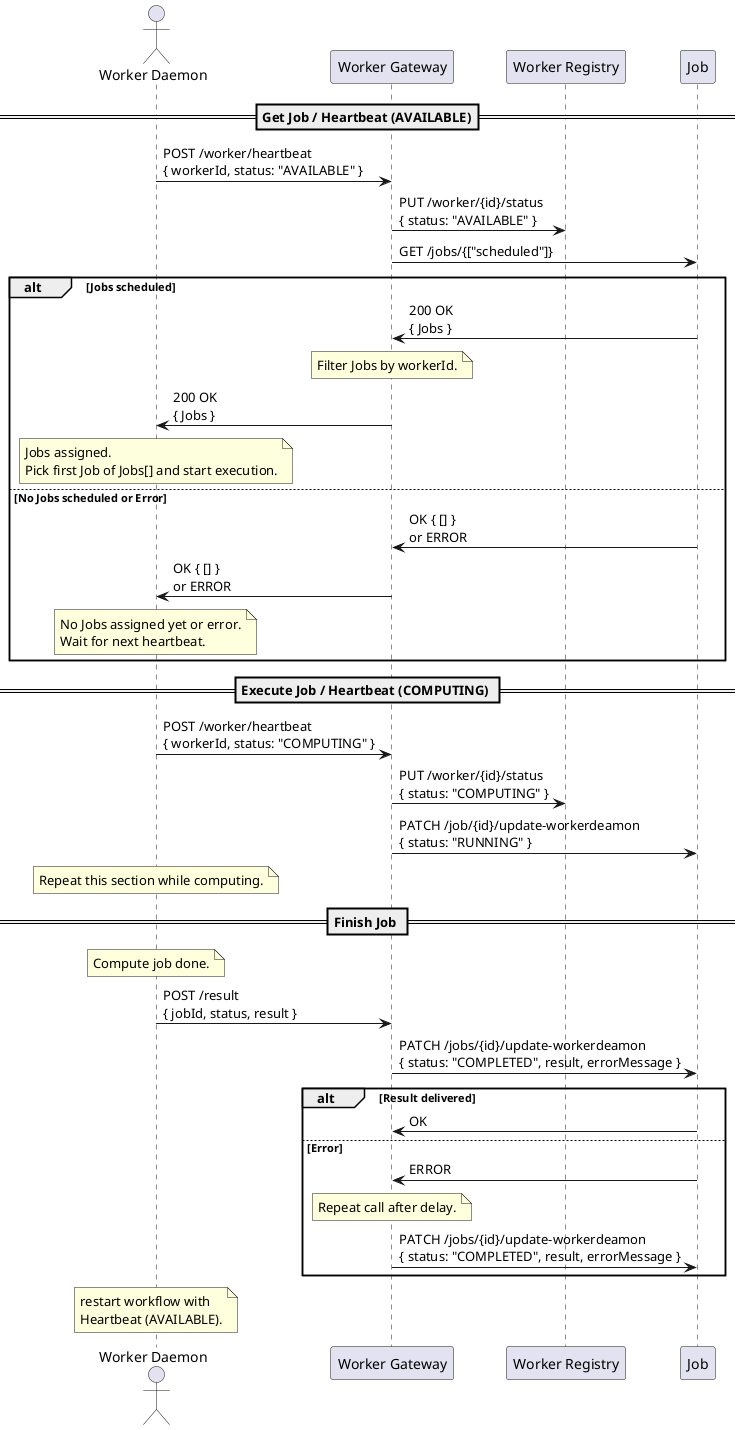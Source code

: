 @startuml run-compute-job

actor "Worker Daemon" as wd
participant "Worker Gateway" as wg
participant "Worker Registry" as wr
participant "Job" as j

== Get Job / Heartbeat (AVAILABLE)==

wd -> wg : POST /worker/heartbeat \n{ workerId, status: "AVAILABLE" } 
wg -> wr : PUT /worker/{id}/status\n{ status: "AVAILABLE" }
wg -> j  : GET /jobs/{["scheduled"]}
alt Jobs scheduled
    j -> wg : 200 OK\n{ Jobs }
        note over wg: Filter Jobs by workerId.
    wg -> wd : 200 OK\n{ Jobs }
    note over wd: Jobs assigned.\nPick first Job of Jobs[] and start execution.

else No Jobs scheduled or Error
    j -> wg : OK { [] }\nor ERROR
    wg -> wd : OK { [] }\nor ERROR
    note over wd: No Jobs assigned yet or error.\nWait for next heartbeat.
    
end

== Execute Job / Heartbeat (COMPUTING) ==

wd -> wg : POST /worker/heartbeat \n{ workerId, status: "COMPUTING" }
wg -> wr : PUT /worker/{id}/status\n{ status: "COMPUTING" }
wg -> j  : PATCH /job/{id}/update-workerdeamon\n{ status: "RUNNING" }
    note over wd: Repeat this section while computing.

== Finish Job ==
    note over wd: Compute job done.
wd -> wg : POST /result\n{ jobId, status, result }
wg -> j  : PATCH /jobs/{id}/update-workerdeamon\n{ status: "COMPLETED", result, errorMessage }
alt Result delivered
    j -> wg : OK
else Error
    j -> wg : ERROR
        note over wg: Repeat call after delay.
    wg -> j  : PATCH /jobs/{id}/update-workerdeamon\n{ status: "COMPLETED", result, errorMessage }
end

    note over wd: restart workflow with \nHeartbeat (AVAILABLE).

@enduml